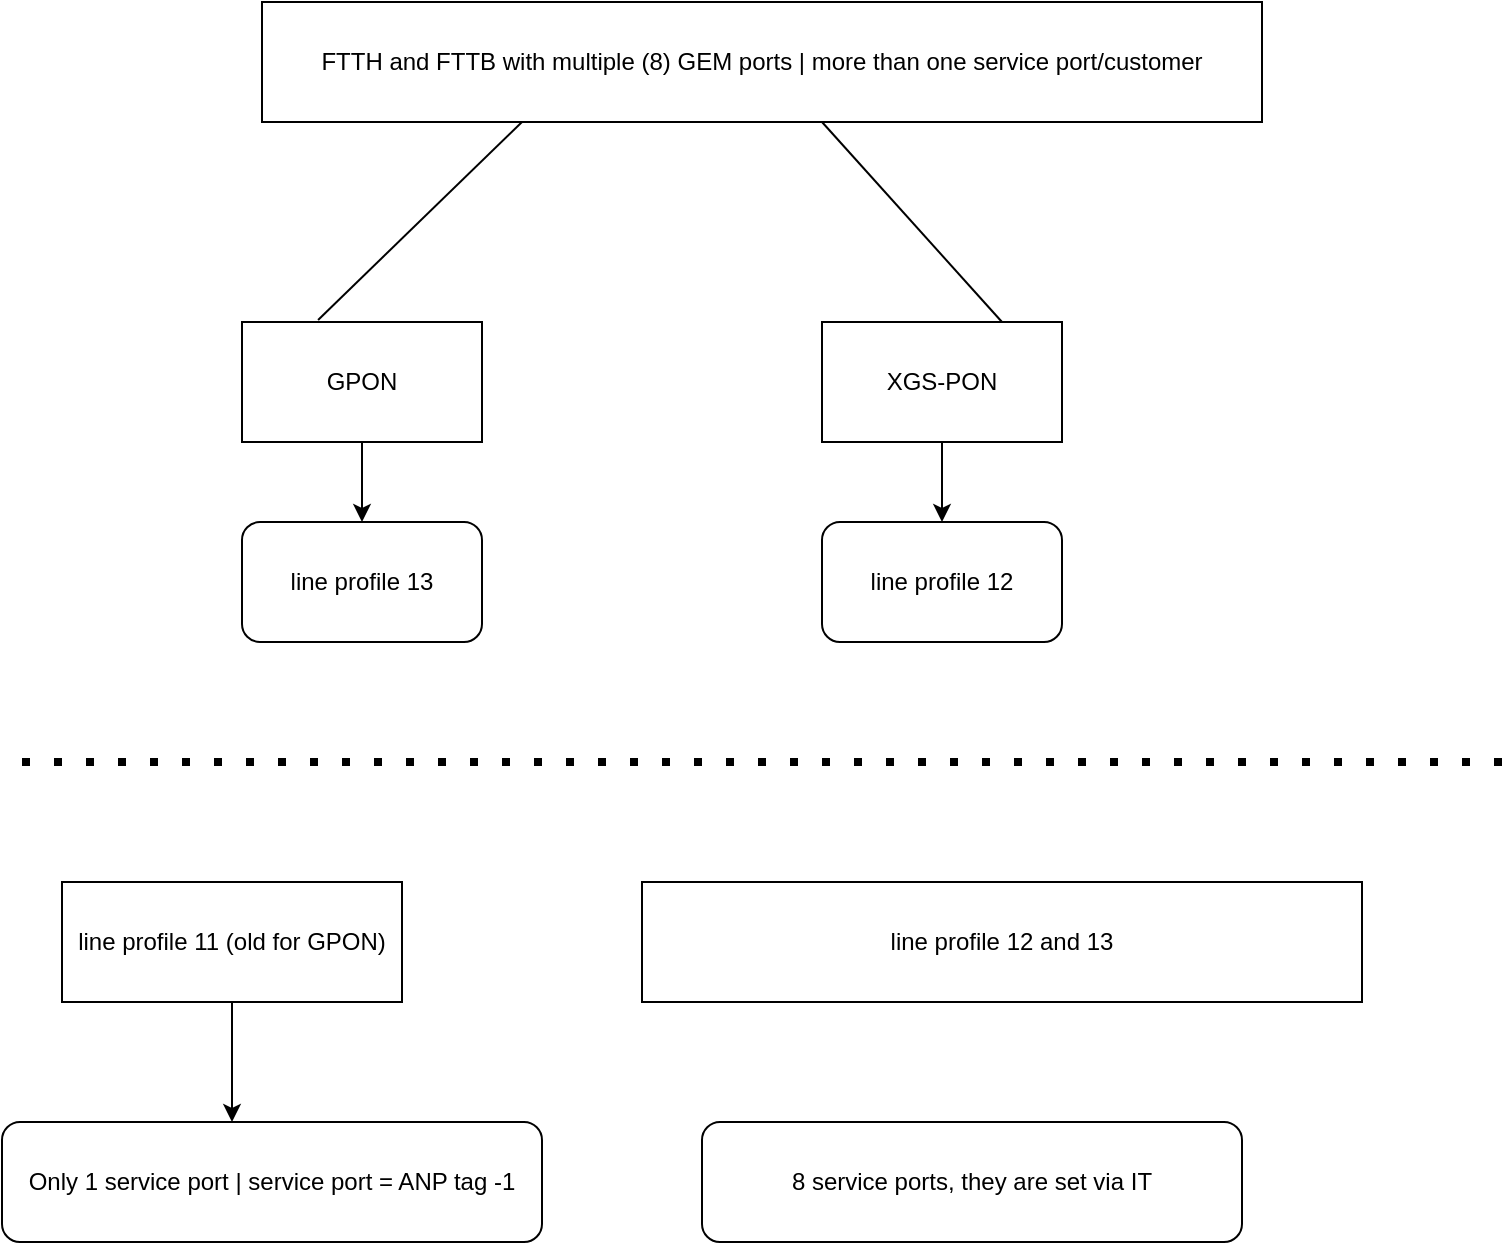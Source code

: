 <mxfile version="23.1.1" type="github">
  <diagram name="Page-1" id="3MonxlLLcVzK1O01Amrk">
    <mxGraphModel dx="2074" dy="1098" grid="1" gridSize="10" guides="1" tooltips="1" connect="1" arrows="1" fold="1" page="1" pageScale="1" pageWidth="850" pageHeight="1100" math="0" shadow="0">
      <root>
        <mxCell id="0" />
        <mxCell id="1" parent="0" />
        <mxCell id="bzgbEGntM1ouqCrIw5Lc-1" value="FTTH and FTTB with multiple (8)&amp;nbsp;GEM ports | more than one service port/customer" style="rounded=0;whiteSpace=wrap;html=1;" vertex="1" parent="1">
          <mxGeometry x="160" y="60" width="500" height="60" as="geometry" />
        </mxCell>
        <mxCell id="bzgbEGntM1ouqCrIw5Lc-12" value="" style="edgeStyle=orthogonalEdgeStyle;rounded=0;orthogonalLoop=1;jettySize=auto;html=1;" edge="1" parent="1" source="bzgbEGntM1ouqCrIw5Lc-2" target="bzgbEGntM1ouqCrIw5Lc-8">
          <mxGeometry relative="1" as="geometry" />
        </mxCell>
        <mxCell id="bzgbEGntM1ouqCrIw5Lc-2" value="GPON" style="rounded=0;whiteSpace=wrap;html=1;" vertex="1" parent="1">
          <mxGeometry x="150" y="220" width="120" height="60" as="geometry" />
        </mxCell>
        <mxCell id="bzgbEGntM1ouqCrIw5Lc-10" style="edgeStyle=orthogonalEdgeStyle;rounded=0;orthogonalLoop=1;jettySize=auto;html=1;entryX=0.5;entryY=0;entryDx=0;entryDy=0;" edge="1" parent="1" source="bzgbEGntM1ouqCrIw5Lc-3" target="bzgbEGntM1ouqCrIw5Lc-7">
          <mxGeometry relative="1" as="geometry" />
        </mxCell>
        <mxCell id="bzgbEGntM1ouqCrIw5Lc-3" value="XGS-PON" style="rounded=0;whiteSpace=wrap;html=1;" vertex="1" parent="1">
          <mxGeometry x="440" y="220" width="120" height="60" as="geometry" />
        </mxCell>
        <mxCell id="bzgbEGntM1ouqCrIw5Lc-5" value="" style="endArrow=none;html=1;rounded=0;exitX=0.317;exitY=-0.017;exitDx=0;exitDy=0;exitPerimeter=0;" edge="1" parent="1" source="bzgbEGntM1ouqCrIw5Lc-2">
          <mxGeometry width="50" height="50" relative="1" as="geometry">
            <mxPoint x="240" y="170" as="sourcePoint" />
            <mxPoint x="290" y="120" as="targetPoint" />
          </mxGeometry>
        </mxCell>
        <mxCell id="bzgbEGntM1ouqCrIw5Lc-6" value="" style="endArrow=none;html=1;rounded=0;exitX=0.75;exitY=0;exitDx=0;exitDy=0;" edge="1" parent="1" source="bzgbEGntM1ouqCrIw5Lc-3">
          <mxGeometry width="50" height="50" relative="1" as="geometry">
            <mxPoint x="490" y="170" as="sourcePoint" />
            <mxPoint x="440" y="120" as="targetPoint" />
          </mxGeometry>
        </mxCell>
        <mxCell id="bzgbEGntM1ouqCrIw5Lc-7" value="line profile 12" style="rounded=1;whiteSpace=wrap;html=1;" vertex="1" parent="1">
          <mxGeometry x="440" y="320" width="120" height="60" as="geometry" />
        </mxCell>
        <mxCell id="bzgbEGntM1ouqCrIw5Lc-8" value="line profile 13" style="rounded=1;whiteSpace=wrap;html=1;" vertex="1" parent="1">
          <mxGeometry x="150" y="320" width="120" height="60" as="geometry" />
        </mxCell>
        <mxCell id="bzgbEGntM1ouqCrIw5Lc-17" style="edgeStyle=orthogonalEdgeStyle;rounded=0;orthogonalLoop=1;jettySize=auto;html=1;" edge="1" parent="1" source="bzgbEGntM1ouqCrIw5Lc-14">
          <mxGeometry relative="1" as="geometry">
            <mxPoint x="145" y="620" as="targetPoint" />
          </mxGeometry>
        </mxCell>
        <mxCell id="bzgbEGntM1ouqCrIw5Lc-14" value="line profile 11 (old for GPON)" style="rounded=0;whiteSpace=wrap;html=1;" vertex="1" parent="1">
          <mxGeometry x="60" y="500" width="170" height="60" as="geometry" />
        </mxCell>
        <mxCell id="bzgbEGntM1ouqCrIw5Lc-15" value="line profile 12 and 13" style="rounded=0;whiteSpace=wrap;html=1;" vertex="1" parent="1">
          <mxGeometry x="350" y="500" width="360" height="60" as="geometry" />
        </mxCell>
        <mxCell id="bzgbEGntM1ouqCrIw5Lc-16" value="Only 1 service port | service port = ANP tag -1" style="rounded=1;whiteSpace=wrap;html=1;" vertex="1" parent="1">
          <mxGeometry x="30" y="620" width="270" height="60" as="geometry" />
        </mxCell>
        <mxCell id="bzgbEGntM1ouqCrIw5Lc-18" value="8 service ports, they are set via IT" style="rounded=1;whiteSpace=wrap;html=1;" vertex="1" parent="1">
          <mxGeometry x="380" y="620" width="270" height="60" as="geometry" />
        </mxCell>
        <mxCell id="bzgbEGntM1ouqCrIw5Lc-19" value="" style="endArrow=none;dashed=1;html=1;dashPattern=1 3;strokeWidth=4;rounded=0;" edge="1" parent="1">
          <mxGeometry width="50" height="50" relative="1" as="geometry">
            <mxPoint x="40" y="440" as="sourcePoint" />
            <mxPoint x="780" y="440" as="targetPoint" />
          </mxGeometry>
        </mxCell>
      </root>
    </mxGraphModel>
  </diagram>
</mxfile>
